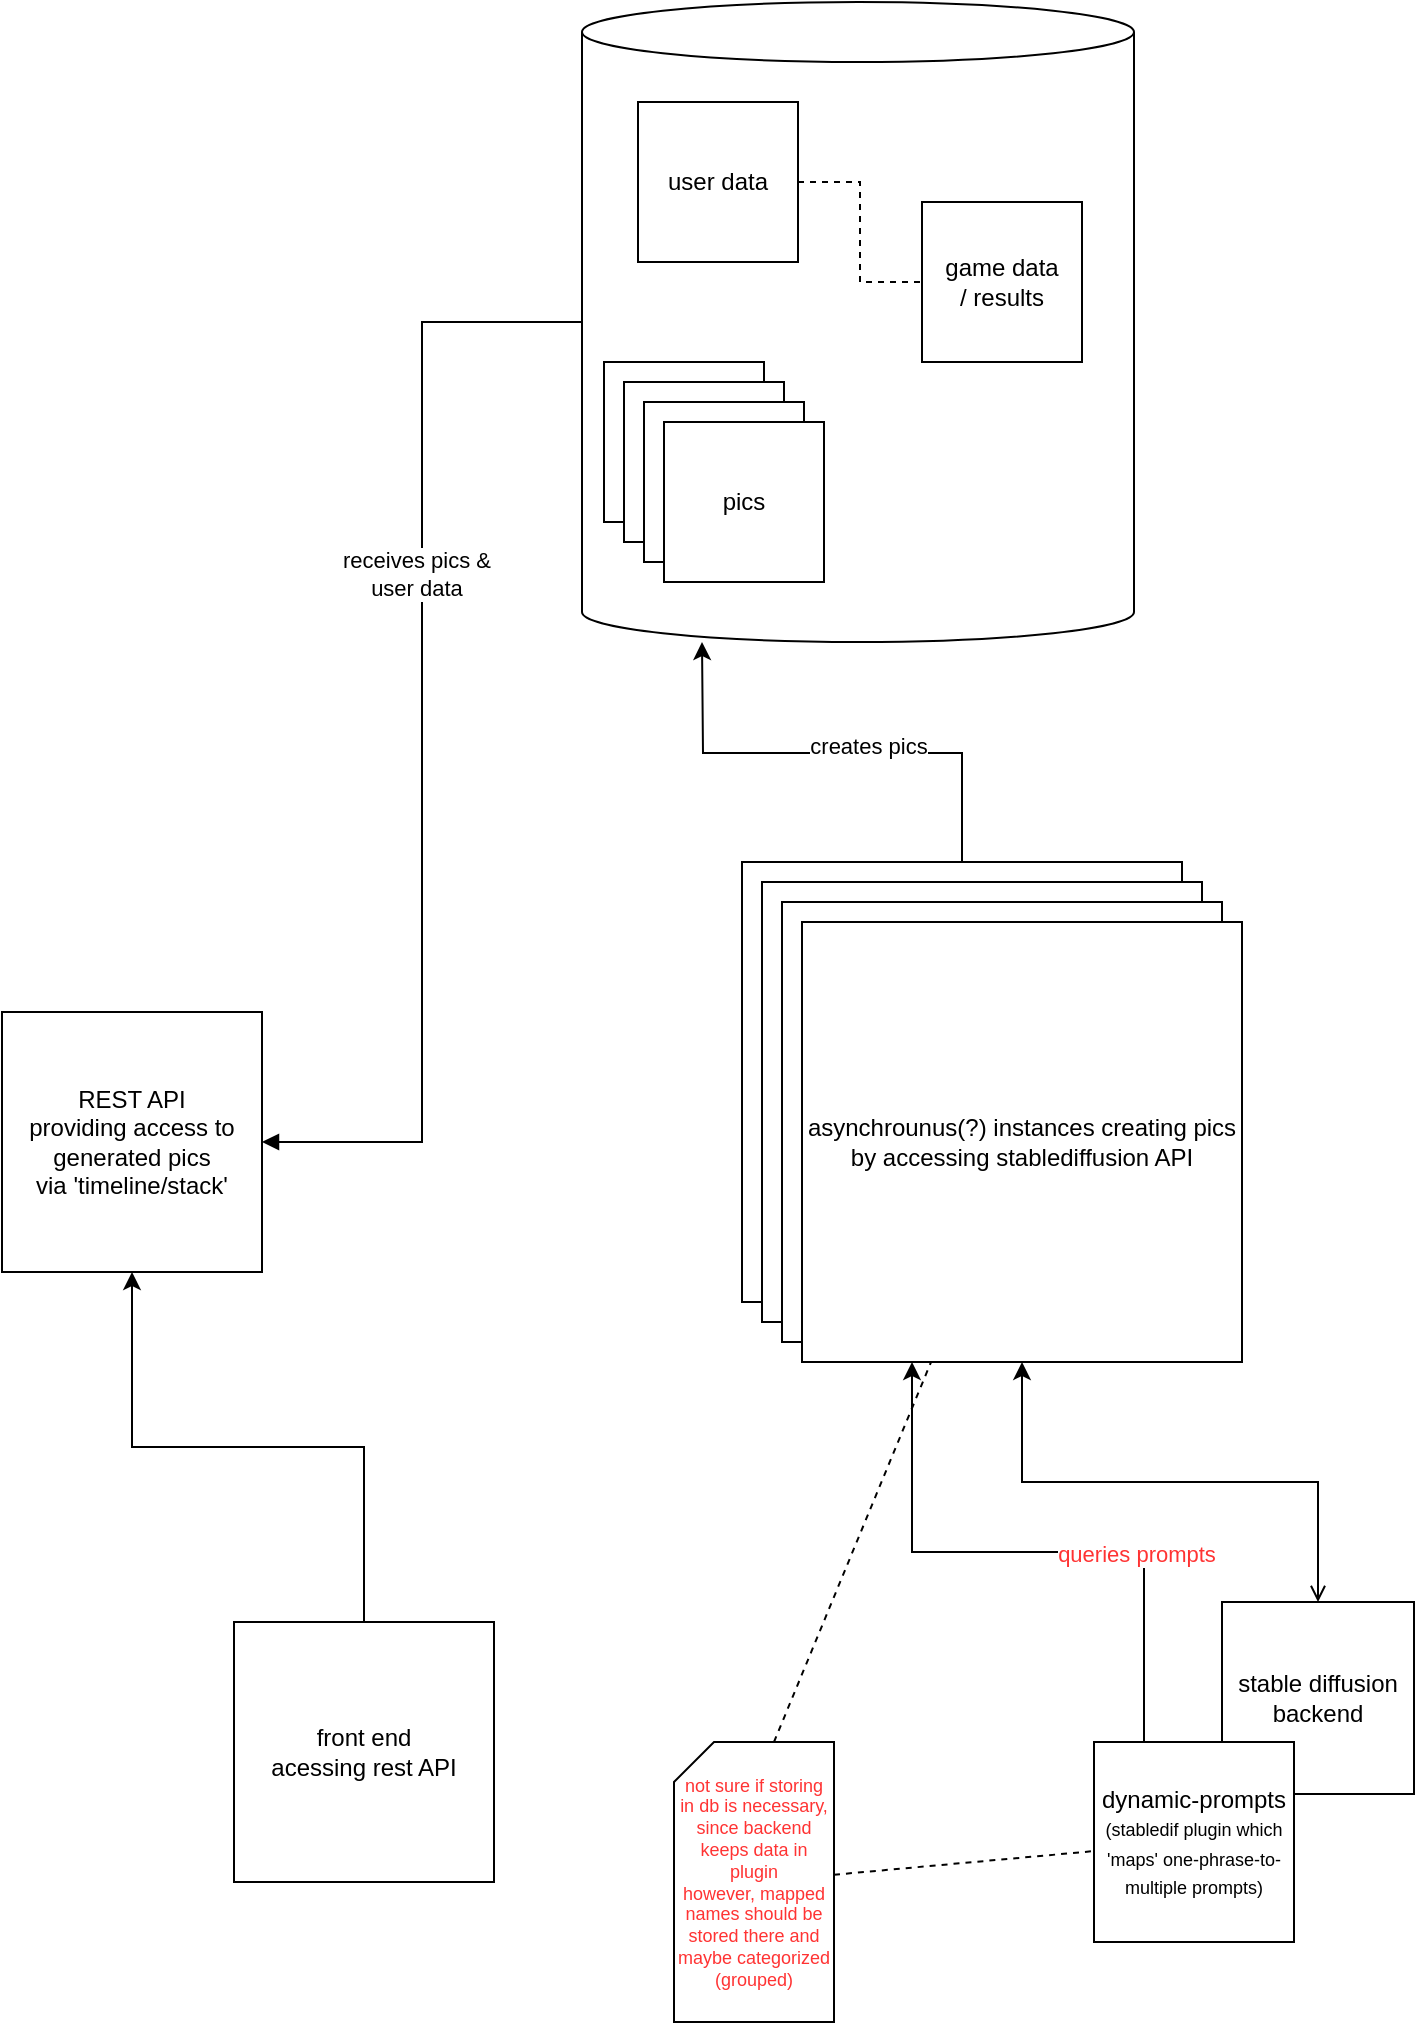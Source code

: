 <mxfile version="19.0.3" type="device" pages="3"><diagram id="g-ZXDKWnaUF0QWk5HJ0c" name="architecture"><mxGraphModel dx="1422" dy="905" grid="1" gridSize="10" guides="1" tooltips="1" connect="1" arrows="1" fold="1" page="1" pageScale="1" pageWidth="827" pageHeight="1169" math="0" shadow="0"><root><mxCell id="0"/><mxCell id="1" parent="0"/><mxCell id="LFQywxk9ad0xt5aO6rRT-7" style="edgeStyle=orthogonalEdgeStyle;rounded=0;orthogonalLoop=1;jettySize=auto;html=1;exitX=0.5;exitY=0;exitDx=0;exitDy=0;entryX=0.5;entryY=1;entryDx=0;entryDy=0;" parent="1" source="LFQywxk9ad0xt5aO6rRT-1" edge="1"><mxGeometry relative="1" as="geometry"><mxPoint x="414" y="430" as="targetPoint"/></mxGeometry></mxCell><mxCell id="LFQywxk9ad0xt5aO6rRT-12" value="creates pics" style="edgeLabel;html=1;align=center;verticalAlign=middle;resizable=0;points=[];" parent="LFQywxk9ad0xt5aO6rRT-7" vertex="1" connectable="0"><mxGeometry x="-0.147" y="-4" relative="1" as="geometry"><mxPoint as="offset"/></mxGeometry></mxCell><mxCell id="LFQywxk9ad0xt5aO6rRT-1" value="" style="whiteSpace=wrap;html=1;aspect=fixed;" parent="1" vertex="1"><mxGeometry x="434" y="540" width="220" height="220" as="geometry"/></mxCell><mxCell id="LFQywxk9ad0xt5aO6rRT-2" value="" style="whiteSpace=wrap;html=1;aspect=fixed;" parent="1" vertex="1"><mxGeometry x="444" y="550" width="220" height="220" as="geometry"/></mxCell><mxCell id="LFQywxk9ad0xt5aO6rRT-3" value="" style="whiteSpace=wrap;html=1;aspect=fixed;" parent="1" vertex="1"><mxGeometry x="454" y="560" width="220" height="220" as="geometry"/></mxCell><mxCell id="LFQywxk9ad0xt5aO6rRT-4" value="asynchrounus(?) instances creating pics by accessing stablediffusion API&lt;br&gt;" style="whiteSpace=wrap;html=1;aspect=fixed;" parent="1" vertex="1"><mxGeometry x="464" y="570" width="220" height="220" as="geometry"/></mxCell><mxCell id="LFQywxk9ad0xt5aO6rRT-6" style="edgeStyle=orthogonalEdgeStyle;rounded=0;orthogonalLoop=1;jettySize=auto;html=1;entryX=0;entryY=0.5;entryDx=0;entryDy=0;entryPerimeter=0;startArrow=block;startFill=1;endArrow=none;endFill=0;" parent="1" source="LFQywxk9ad0xt5aO6rRT-5" target="LFQywxk9ad0xt5aO6rRT-13" edge="1"><mxGeometry relative="1" as="geometry"><mxPoint x="254" y="450" as="targetPoint"/></mxGeometry></mxCell><mxCell id="LFQywxk9ad0xt5aO6rRT-28" value="receives pics &amp;amp;&lt;br&gt;user data" style="edgeLabel;html=1;align=center;verticalAlign=middle;resizable=0;points=[];" parent="LFQywxk9ad0xt5aO6rRT-6" vertex="1" connectable="0"><mxGeometry x="0.277" y="3" relative="1" as="geometry"><mxPoint as="offset"/></mxGeometry></mxCell><mxCell id="LFQywxk9ad0xt5aO6rRT-5" value="REST API&lt;br&gt;providing access to generated pics&lt;br&gt;via 'timeline/stack'" style="whiteSpace=wrap;html=1;aspect=fixed;" parent="1" vertex="1"><mxGeometry x="64" y="615" width="130" height="130" as="geometry"/></mxCell><mxCell id="LFQywxk9ad0xt5aO6rRT-13" value="" style="shape=cylinder3;whiteSpace=wrap;html=1;boundedLbl=1;backgroundOutline=1;size=15;" parent="1" vertex="1"><mxGeometry x="354" y="110" width="276" height="320" as="geometry"/></mxCell><mxCell id="LFQywxk9ad0xt5aO6rRT-14" value="" style="whiteSpace=wrap;html=1;aspect=fixed;" parent="1" vertex="1"><mxGeometry x="365" y="290" width="80" height="80" as="geometry"/></mxCell><mxCell id="LFQywxk9ad0xt5aO6rRT-15" value="" style="whiteSpace=wrap;html=1;aspect=fixed;" parent="1" vertex="1"><mxGeometry x="375" y="300" width="80" height="80" as="geometry"/></mxCell><mxCell id="LFQywxk9ad0xt5aO6rRT-16" value="" style="whiteSpace=wrap;html=1;aspect=fixed;" parent="1" vertex="1"><mxGeometry x="385" y="310" width="80" height="80" as="geometry"/></mxCell><mxCell id="LFQywxk9ad0xt5aO6rRT-17" value="pics" style="whiteSpace=wrap;html=1;aspect=fixed;" parent="1" vertex="1"><mxGeometry x="395" y="320" width="80" height="80" as="geometry"/></mxCell><mxCell id="LFQywxk9ad0xt5aO6rRT-21" style="edgeStyle=orthogonalEdgeStyle;rounded=0;orthogonalLoop=1;jettySize=auto;html=1;entryX=0.5;entryY=1;entryDx=0;entryDy=0;startArrow=open;startFill=0;endArrow=classic;endFill=1;" parent="1" source="LFQywxk9ad0xt5aO6rRT-20" target="LFQywxk9ad0xt5aO6rRT-4" edge="1"><mxGeometry relative="1" as="geometry"/></mxCell><mxCell id="LFQywxk9ad0xt5aO6rRT-20" value="stable diffusion backend" style="whiteSpace=wrap;html=1;aspect=fixed;" parent="1" vertex="1"><mxGeometry x="674" y="910" width="96" height="96" as="geometry"/></mxCell><mxCell id="LFQywxk9ad0xt5aO6rRT-25" style="edgeStyle=orthogonalEdgeStyle;rounded=0;orthogonalLoop=1;jettySize=auto;html=1;entryX=0.25;entryY=1;entryDx=0;entryDy=0;startArrow=none;startFill=0;endArrow=classic;endFill=1;exitX=0.25;exitY=0;exitDx=0;exitDy=0;" parent="1" source="LFQywxk9ad0xt5aO6rRT-24" target="LFQywxk9ad0xt5aO6rRT-4" edge="1"><mxGeometry relative="1" as="geometry"/></mxCell><mxCell id="LFQywxk9ad0xt5aO6rRT-26" value="queries prompts" style="edgeLabel;html=1;align=center;verticalAlign=middle;resizable=0;points=[];fontColor=#FF3333;" parent="LFQywxk9ad0xt5aO6rRT-25" vertex="1" connectable="0"><mxGeometry x="-0.353" y="1" relative="1" as="geometry"><mxPoint as="offset"/></mxGeometry></mxCell><mxCell id="LFQywxk9ad0xt5aO6rRT-24" value="dynamic-prompts&lt;br&gt;&lt;font style=&quot;font-size: 9px;&quot;&gt;(stabledif plugin which 'maps' one-phrase-to-multiple prompts)&lt;/font&gt;" style="whiteSpace=wrap;html=1;aspect=fixed;" parent="1" vertex="1"><mxGeometry x="610" y="980" width="100" height="100" as="geometry"/></mxCell><mxCell id="LFQywxk9ad0xt5aO6rRT-32" style="edgeStyle=orthogonalEdgeStyle;rounded=0;orthogonalLoop=1;jettySize=auto;html=1;entryX=0;entryY=0.5;entryDx=0;entryDy=0;startArrow=none;startFill=0;endArrow=none;endFill=0;dashed=1;" parent="1" source="LFQywxk9ad0xt5aO6rRT-27" target="LFQywxk9ad0xt5aO6rRT-31" edge="1"><mxGeometry relative="1" as="geometry"/></mxCell><mxCell id="LFQywxk9ad0xt5aO6rRT-27" value="user data" style="whiteSpace=wrap;html=1;aspect=fixed;" parent="1" vertex="1"><mxGeometry x="382" y="160" width="80" height="80" as="geometry"/></mxCell><mxCell id="LFQywxk9ad0xt5aO6rRT-30" style="edgeStyle=orthogonalEdgeStyle;rounded=0;orthogonalLoop=1;jettySize=auto;html=1;entryX=0.5;entryY=1;entryDx=0;entryDy=0;startArrow=none;startFill=0;endArrow=classic;endFill=1;" parent="1" source="LFQywxk9ad0xt5aO6rRT-29" target="LFQywxk9ad0xt5aO6rRT-5" edge="1"><mxGeometry relative="1" as="geometry"/></mxCell><mxCell id="LFQywxk9ad0xt5aO6rRT-29" value="front end&lt;br&gt;acessing rest API" style="whiteSpace=wrap;html=1;aspect=fixed;" parent="1" vertex="1"><mxGeometry x="180" y="920" width="130" height="130" as="geometry"/></mxCell><mxCell id="LFQywxk9ad0xt5aO6rRT-31" value="game data&lt;br&gt;/ results" style="whiteSpace=wrap;html=1;aspect=fixed;" parent="1" vertex="1"><mxGeometry x="524" y="210" width="80" height="80" as="geometry"/></mxCell><mxCell id="Q0DzZff92qLuC1STUF2b-2" style="rounded=0;orthogonalLoop=1;jettySize=auto;html=1;fontSize=9;fontColor=#FF3333;endArrow=none;endFill=0;dashed=1;" edge="1" parent="1" source="Q0DzZff92qLuC1STUF2b-1" target="LFQywxk9ad0xt5aO6rRT-24"><mxGeometry relative="1" as="geometry"><mxPoint x="530" y="880" as="targetPoint"/></mxGeometry></mxCell><mxCell id="Q0DzZff92qLuC1STUF2b-3" style="edgeStyle=none;rounded=0;orthogonalLoop=1;jettySize=auto;html=1;exitX=0;exitY=0;exitDx=50;exitDy=0;exitPerimeter=0;fontSize=9;fontColor=#FF3333;endArrow=none;endFill=0;dashed=1;" edge="1" parent="1" source="Q0DzZff92qLuC1STUF2b-1" target="LFQywxk9ad0xt5aO6rRT-4"><mxGeometry relative="1" as="geometry"/></mxCell><mxCell id="Q0DzZff92qLuC1STUF2b-1" value="not sure if storing in db is necessary, since backend keeps data in plugin&lt;br&gt;however, mapped names should be stored there and maybe categorized (grouped)" style="shape=card;whiteSpace=wrap;html=1;fontSize=9;fontColor=#FF3333;size=20;" vertex="1" parent="1"><mxGeometry x="400" y="980" width="80" height="140" as="geometry"/></mxCell></root></mxGraphModel></diagram><diagram id="WKnJihntGuok0lzv449q" name="mockup"><mxGraphModel dx="2605" dy="1131" grid="1" gridSize="10" guides="1" tooltips="1" connect="1" arrows="1" fold="1" page="1" pageScale="1" pageWidth="827" pageHeight="1169" math="0" shadow="0"><root><mxCell id="0"/><mxCell id="1" parent="0"/><mxCell id="xZoYG4QqxxobNsOXMixJ-1" value="LIMIT_MATCH" style="rounded=0;whiteSpace=wrap;html=1;fillColor=#fa6800;fontColor=#000000;strokeColor=#C73500;" parent="1" vertex="1"><mxGeometry x="-590" y="90" width="120" height="60" as="geometry"/></mxCell><mxCell id="xZoYG4QqxxobNsOXMixJ-2" value="TIMED_MATCH(?)" style="rounded=0;whiteSpace=wrap;html=1;fillColor=#e3c800;fontColor=#000000;strokeColor=#B09500;" parent="1" vertex="1"><mxGeometry x="430" y="1025" width="120" height="60" as="geometry"/></mxCell><mxCell id="xZoYG4QqxxobNsOXMixJ-3" value="MATCHIT" style="rounded=0;whiteSpace=wrap;html=1;fillColor=#1ba1e2;fontColor=#ffffff;strokeColor=#006EAF;" parent="1" vertex="1"><mxGeometry x="440" y="190" width="120" height="60" as="geometry"/></mxCell><mxCell id="xZoYG4QqxxobNsOXMixJ-5" value="&lt;font style=&quot;font-size: 46px;&quot;&gt;HOME&lt;br&gt;&lt;/font&gt;" style="rounded=0;whiteSpace=wrap;html=1;" parent="1" vertex="1"><mxGeometry x="-260" y="620" width="240" height="410" as="geometry"/></mxCell><mxCell id="xZoYG4QqxxobNsOXMixJ-6" value="" style="rounded=1;whiteSpace=wrap;html=1;" parent="1" vertex="1"><mxGeometry x="-260" y="990" width="240" height="40" as="geometry"/></mxCell><mxCell id="xZoYG4QqxxobNsOXMixJ-52" style="edgeStyle=orthogonalEdgeStyle;rounded=0;orthogonalLoop=1;jettySize=auto;html=1;exitX=1;exitY=0.5;exitDx=0;exitDy=0;entryX=-0.001;entryY=0.557;entryDx=0;entryDy=0;entryPerimeter=0;curved=1;fillColor=#1ba1e2;strokeColor=#006EAF;" parent="1" source="xZoYG4QqxxobNsOXMixJ-11" target="xZoYG4QqxxobNsOXMixJ-16" edge="1"><mxGeometry relative="1" as="geometry"/></mxCell><mxCell id="xZoYG4QqxxobNsOXMixJ-7" value="" style="ellipse;whiteSpace=wrap;html=1;" parent="1" vertex="1"><mxGeometry x="-170" y="970" width="60" height="60" as="geometry"/></mxCell><mxCell id="xZoYG4QqxxobNsOXMixJ-78" style="edgeStyle=orthogonalEdgeStyle;curved=1;rounded=0;orthogonalLoop=1;jettySize=auto;html=1;exitX=0;exitY=0.5;exitDx=0;exitDy=0;fontSize=46;fillColor=#fa6800;strokeColor=#C73500;" parent="1" source="xZoYG4QqxxobNsOXMixJ-8" target="xZoYG4QqxxobNsOXMixJ-70" edge="1"><mxGeometry relative="1" as="geometry"/></mxCell><mxCell id="xZoYG4QqxxobNsOXMixJ-8" value="" style="rounded=0;whiteSpace=wrap;html=1;" parent="1" vertex="1"><mxGeometry x="-250" y="995" width="30" height="30" as="geometry"/></mxCell><mxCell id="xZoYG4QqxxobNsOXMixJ-9" value="" style="rounded=0;whiteSpace=wrap;html=1;" parent="1" vertex="1"><mxGeometry x="-211.5" y="995" width="30" height="30" as="geometry"/></mxCell><mxCell id="xZoYG4QqxxobNsOXMixJ-77" style="edgeStyle=orthogonalEdgeStyle;curved=1;rounded=0;orthogonalLoop=1;jettySize=auto;html=1;exitX=0.75;exitY=1;exitDx=0;exitDy=0;fillColor=#e3c800;strokeColor=#B09500;" parent="1" source="xZoYG4QqxxobNsOXMixJ-10" target="xZoYG4QqxxobNsOXMixJ-53" edge="1"><mxGeometry relative="1" as="geometry"/></mxCell><mxCell id="xZoYG4QqxxobNsOXMixJ-10" value="" style="rounded=0;whiteSpace=wrap;html=1;" parent="1" vertex="1"><mxGeometry x="-100" y="995" width="30" height="30" as="geometry"/></mxCell><mxCell id="xZoYG4QqxxobNsOXMixJ-11" value="MAT&lt;br&gt;CHIT" style="rounded=0;whiteSpace=wrap;html=1;" parent="1" vertex="1"><mxGeometry x="-61.5" y="995" width="30" height="30" as="geometry"/></mxCell><mxCell id="xZoYG4QqxxobNsOXMixJ-23" value="" style="group;fillColor=none;fontColor=#ffffff;strokeColor=default;" parent="1" vertex="1" connectable="0"><mxGeometry x="380" y="310" width="240" height="410" as="geometry"/></mxCell><mxCell id="xZoYG4QqxxobNsOXMixJ-16" value="" style="rounded=0;whiteSpace=wrap;html=1;" parent="xZoYG4QqxxobNsOXMixJ-23" vertex="1"><mxGeometry width="240" height="410" as="geometry"/></mxCell><mxCell id="xZoYG4QqxxobNsOXMixJ-17" value="" style="rounded=1;whiteSpace=wrap;html=1;strokeColor=#110AF0;" parent="xZoYG4QqxxobNsOXMixJ-23" vertex="1"><mxGeometry y="370" width="240" height="40" as="geometry"/></mxCell><mxCell id="xZoYG4QqxxobNsOXMixJ-18" value="" style="ellipse;whiteSpace=wrap;html=1;" parent="xZoYG4QqxxobNsOXMixJ-23" vertex="1"><mxGeometry x="90" y="350" width="60" height="60" as="geometry"/></mxCell><mxCell id="xZoYG4QqxxobNsOXMixJ-19" value="" style="rounded=0;whiteSpace=wrap;html=1;" parent="xZoYG4QqxxobNsOXMixJ-23" vertex="1"><mxGeometry x="10" y="375" width="30" height="30" as="geometry"/></mxCell><mxCell id="xZoYG4QqxxobNsOXMixJ-20" value="" style="rounded=0;whiteSpace=wrap;html=1;" parent="xZoYG4QqxxobNsOXMixJ-23" vertex="1"><mxGeometry x="48.5" y="375" width="30" height="30" as="geometry"/></mxCell><mxCell id="xZoYG4QqxxobNsOXMixJ-21" value="" style="rounded=0;whiteSpace=wrap;html=1;" parent="xZoYG4QqxxobNsOXMixJ-23" vertex="1"><mxGeometry x="160" y="375" width="30" height="30" as="geometry"/></mxCell><mxCell id="xZoYG4QqxxobNsOXMixJ-22" value="" style="rounded=0;whiteSpace=wrap;html=1;" parent="xZoYG4QqxxobNsOXMixJ-23" vertex="1"><mxGeometry x="198.5" y="375" width="30" height="30" as="geometry"/></mxCell><mxCell id="xZoYG4QqxxobNsOXMixJ-24" value="" style="group" parent="xZoYG4QqxxobNsOXMixJ-23" vertex="1" connectable="0"><mxGeometry x="10" y="10" width="218.5" height="200" as="geometry"/></mxCell><mxCell id="xZoYG4QqxxobNsOXMixJ-13" value="" style="whiteSpace=wrap;html=1;aspect=fixed;strokeColor=#840AF0;" parent="xZoYG4QqxxobNsOXMixJ-24" vertex="1"><mxGeometry x="63.5" y="22.5" width="155" height="155" as="geometry"/></mxCell><mxCell id="xZoYG4QqxxobNsOXMixJ-14" value="" style="whiteSpace=wrap;html=1;aspect=fixed;" parent="xZoYG4QqxxobNsOXMixJ-24" vertex="1"><mxGeometry y="22.5" width="155" height="155" as="geometry"/></mxCell><mxCell id="xZoYG4QqxxobNsOXMixJ-15" value="" style="whiteSpace=wrap;html=1;aspect=fixed;strokeColor=#16F016;" parent="xZoYG4QqxxobNsOXMixJ-24" vertex="1"><mxGeometry x="10" width="200" height="200" as="geometry"/></mxCell><mxCell id="xZoYG4QqxxobNsOXMixJ-25" value="" style="rounded=0;whiteSpace=wrap;html=1;strokeColor=#F03B2E;" parent="xZoYG4QqxxobNsOXMixJ-23" vertex="1"><mxGeometry x="7.5" y="230" width="225" height="110" as="geometry"/></mxCell><mxCell id="xZoYG4QqxxobNsOXMixJ-26" value="" style="shape=flexArrow;endArrow=classic;html=1;rounded=0;" parent="xZoYG4QqxxobNsOXMixJ-23" edge="1"><mxGeometry width="50" height="50" relative="1" as="geometry"><mxPoint x="120.08" y="300" as="sourcePoint"/><mxPoint x="119.83" y="330" as="targetPoint"/></mxGeometry></mxCell><mxCell id="xZoYG4QqxxobNsOXMixJ-31" value="Feuer" style="rounded=1;whiteSpace=wrap;html=1;strokeColor=#110AF0;" parent="xZoYG4QqxxobNsOXMixJ-23" vertex="1"><mxGeometry x="20" y="245" width="40" height="20" as="geometry"/></mxCell><mxCell id="xZoYG4QqxxobNsOXMixJ-47" value="Qualm" style="rounded=1;whiteSpace=wrap;html=1;strokeColor=#110AF0;" parent="xZoYG4QqxxobNsOXMixJ-23" vertex="1"><mxGeometry x="70" y="245" width="40" height="20" as="geometry"/></mxCell><mxCell id="xZoYG4QqxxobNsOXMixJ-48" value="Brand" style="rounded=1;whiteSpace=wrap;html=1;strokeColor=#110AF0;" parent="xZoYG4QqxxobNsOXMixJ-23" vertex="1"><mxGeometry x="120" y="245" width="40" height="20" as="geometry"/></mxCell><mxCell id="xZoYG4QqxxobNsOXMixJ-49" value="Baum" style="rounded=1;whiteSpace=wrap;html=1;strokeColor=#110AF0;" parent="xZoYG4QqxxobNsOXMixJ-23" vertex="1"><mxGeometry x="170" y="245" width="40" height="20" as="geometry"/></mxCell><mxCell id="xZoYG4QqxxobNsOXMixJ-50" value="Draußen" style="rounded=1;whiteSpace=wrap;html=1;strokeColor=#110AF0;" parent="xZoYG4QqxxobNsOXMixJ-23" vertex="1"><mxGeometry x="20" y="275" width="50" height="20" as="geometry"/></mxCell><mxCell id="xZoYG4QqxxobNsOXMixJ-51" value="Nacht" style="rounded=1;whiteSpace=wrap;html=1;strokeColor=#110AF0;" parent="xZoYG4QqxxobNsOXMixJ-23" vertex="1"><mxGeometry x="80" y="275" width="40" height="20" as="geometry"/></mxCell><mxCell id="xZoYG4QqxxobNsOXMixJ-27" value="Menu bar" style="text;html=1;align=center;verticalAlign=middle;resizable=0;points=[];autosize=1;strokeColor=#001DBC;fillColor=#0050ef;fontColor=#ffffff;" parent="1" vertex="1"><mxGeometry x="254" y="720" width="70" height="20" as="geometry"/></mxCell><mxCell id="xZoYG4QqxxobNsOXMixJ-28" value="zu matchendes pic" style="text;html=1;align=center;verticalAlign=middle;resizable=0;points=[];autosize=1;strokeColor=#005700;fillColor=#008a00;fontColor=#ffffff;" parent="1" vertex="1"><mxGeometry x="260" y="410" width="120" height="20" as="geometry"/></mxCell><mxCell id="xZoYG4QqxxobNsOXMixJ-29" value="next pick" style="text;html=1;align=center;verticalAlign=middle;resizable=0;points=[];autosize=1;strokeColor=#3700CC;fillColor=#6a00ff;fontColor=#ffffff;" parent="1" vertex="1"><mxGeometry x="650" y="360" width="60" height="20" as="geometry"/></mxCell><mxCell id="xZoYG4QqxxobNsOXMixJ-30" value="extendable box keeping&lt;br&gt;correct (used)- &amp;amp; incorrect&lt;br&gt;(non used) prompt-keywords&lt;br&gt;(also sentences / phrases?)" style="text;html=1;align=center;verticalAlign=middle;resizable=0;points=[];autosize=1;strokeColor=#6F0000;fillColor=#a20025;fontColor=#ffffff;" parent="1" vertex="1"><mxGeometry x="195" y="575" width="170" height="60" as="geometry"/></mxCell><mxCell id="xZoYG4QqxxobNsOXMixJ-60" value="" style="group" parent="1" vertex="1" connectable="0"><mxGeometry x="350" y="1169" width="240" height="410" as="geometry"/></mxCell><mxCell id="xZoYG4QqxxobNsOXMixJ-53" value="" style="rounded=0;whiteSpace=wrap;html=1;" parent="xZoYG4QqxxobNsOXMixJ-60" vertex="1"><mxGeometry width="240" height="410" as="geometry"/></mxCell><mxCell id="xZoYG4QqxxobNsOXMixJ-54" value="" style="rounded=1;whiteSpace=wrap;html=1;" parent="xZoYG4QqxxobNsOXMixJ-60" vertex="1"><mxGeometry y="370" width="240" height="40" as="geometry"/></mxCell><mxCell id="xZoYG4QqxxobNsOXMixJ-55" value="" style="ellipse;whiteSpace=wrap;html=1;" parent="xZoYG4QqxxobNsOXMixJ-60" vertex="1"><mxGeometry x="90" y="350" width="60" height="60" as="geometry"/></mxCell><mxCell id="xZoYG4QqxxobNsOXMixJ-56" value="" style="rounded=0;whiteSpace=wrap;html=1;" parent="xZoYG4QqxxobNsOXMixJ-60" vertex="1"><mxGeometry x="10" y="375" width="30" height="30" as="geometry"/></mxCell><mxCell id="xZoYG4QqxxobNsOXMixJ-57" value="" style="rounded=0;whiteSpace=wrap;html=1;" parent="xZoYG4QqxxobNsOXMixJ-60" vertex="1"><mxGeometry x="48.5" y="375" width="30" height="30" as="geometry"/></mxCell><mxCell id="xZoYG4QqxxobNsOXMixJ-58" value="" style="rounded=0;whiteSpace=wrap;html=1;" parent="xZoYG4QqxxobNsOXMixJ-60" vertex="1"><mxGeometry x="160" y="375" width="30" height="30" as="geometry"/></mxCell><mxCell id="xZoYG4QqxxobNsOXMixJ-59" value="" style="rounded=0;whiteSpace=wrap;html=1;" parent="xZoYG4QqxxobNsOXMixJ-60" vertex="1"><mxGeometry x="198.5" y="375" width="30" height="30" as="geometry"/></mxCell><mxCell id="xZoYG4QqxxobNsOXMixJ-69" value="" style="group" parent="1" vertex="1" connectable="0"><mxGeometry x="-653" y="210" width="240" height="410" as="geometry"/></mxCell><mxCell id="xZoYG4QqxxobNsOXMixJ-70" value="" style="rounded=0;whiteSpace=wrap;html=1;" parent="xZoYG4QqxxobNsOXMixJ-69" vertex="1"><mxGeometry width="240" height="410" as="geometry"/></mxCell><mxCell id="xZoYG4QqxxobNsOXMixJ-71" value="" style="rounded=1;whiteSpace=wrap;html=1;" parent="xZoYG4QqxxobNsOXMixJ-69" vertex="1"><mxGeometry y="370" width="240" height="40" as="geometry"/></mxCell><mxCell id="xZoYG4QqxxobNsOXMixJ-72" value="" style="ellipse;whiteSpace=wrap;html=1;" parent="xZoYG4QqxxobNsOXMixJ-69" vertex="1"><mxGeometry x="90" y="350" width="60" height="60" as="geometry"/></mxCell><mxCell id="xZoYG4QqxxobNsOXMixJ-73" value="" style="rounded=0;whiteSpace=wrap;html=1;" parent="xZoYG4QqxxobNsOXMixJ-69" vertex="1"><mxGeometry x="10" y="375" width="30" height="30" as="geometry"/></mxCell><mxCell id="xZoYG4QqxxobNsOXMixJ-74" value="" style="rounded=0;whiteSpace=wrap;html=1;" parent="xZoYG4QqxxobNsOXMixJ-69" vertex="1"><mxGeometry x="48.5" y="375" width="30" height="30" as="geometry"/></mxCell><mxCell id="xZoYG4QqxxobNsOXMixJ-75" value="" style="rounded=0;whiteSpace=wrap;html=1;" parent="xZoYG4QqxxobNsOXMixJ-69" vertex="1"><mxGeometry x="160" y="375" width="30" height="30" as="geometry"/></mxCell><mxCell id="xZoYG4QqxxobNsOXMixJ-76" value="" style="rounded=0;whiteSpace=wrap;html=1;" parent="xZoYG4QqxxobNsOXMixJ-69" vertex="1"><mxGeometry x="198.5" y="375" width="30" height="30" as="geometry"/></mxCell></root></mxGraphModel></diagram><diagram id="cRvaQqkIUYPg1DfzE-JW" name="db"><mxGraphModel dx="1422" dy="905" grid="1" gridSize="10" guides="1" tooltips="1" connect="1" arrows="1" fold="1" page="1" pageScale="1" pageWidth="827" pageHeight="1169" math="0" shadow="0"><root><mxCell id="0"/><mxCell id="1" parent="0"/><mxCell id="KRawxSA2UIgPW6qzrhLd-1" value="gen_pic" style="shape=table;startSize=30;container=1;collapsible=1;childLayout=tableLayout;fixedRows=1;rowLines=0;fontStyle=1;align=center;resizeLast=1;" parent="1" vertex="1"><mxGeometry x="170" y="180" width="180" height="190" as="geometry"/></mxCell><mxCell id="KRawxSA2UIgPW6qzrhLd-2" value="" style="shape=tableRow;horizontal=0;startSize=0;swimlaneHead=0;swimlaneBody=0;fillColor=none;collapsible=0;dropTarget=0;points=[[0,0.5],[1,0.5]];portConstraint=eastwest;top=0;left=0;right=0;bottom=1;" parent="KRawxSA2UIgPW6qzrhLd-1" vertex="1"><mxGeometry y="30" width="180" height="30" as="geometry"/></mxCell><mxCell id="KRawxSA2UIgPW6qzrhLd-3" value="PK" style="shape=partialRectangle;connectable=0;fillColor=none;top=0;left=0;bottom=0;right=0;fontStyle=1;overflow=hidden;" parent="KRawxSA2UIgPW6qzrhLd-2" vertex="1"><mxGeometry width="30" height="30" as="geometry"><mxRectangle width="30" height="30" as="alternateBounds"/></mxGeometry></mxCell><mxCell id="KRawxSA2UIgPW6qzrhLd-4" value="id" style="shape=partialRectangle;connectable=0;fillColor=none;top=0;left=0;bottom=0;right=0;align=left;spacingLeft=6;fontStyle=5;overflow=hidden;" parent="KRawxSA2UIgPW6qzrhLd-2" vertex="1"><mxGeometry x="30" width="150" height="30" as="geometry"><mxRectangle width="150" height="30" as="alternateBounds"/></mxGeometry></mxCell><mxCell id="KRawxSA2UIgPW6qzrhLd-8" value="" style="shape=tableRow;horizontal=0;startSize=0;swimlaneHead=0;swimlaneBody=0;fillColor=none;collapsible=0;dropTarget=0;points=[[0,0.5],[1,0.5]];portConstraint=eastwest;top=0;left=0;right=0;bottom=0;" parent="KRawxSA2UIgPW6qzrhLd-1" vertex="1"><mxGeometry y="60" width="180" height="30" as="geometry"/></mxCell><mxCell id="KRawxSA2UIgPW6qzrhLd-9" value="FK" style="shape=partialRectangle;connectable=0;fillColor=none;top=0;left=0;bottom=0;right=0;editable=1;overflow=hidden;" parent="KRawxSA2UIgPW6qzrhLd-8" vertex="1"><mxGeometry width="30" height="30" as="geometry"><mxRectangle width="30" height="30" as="alternateBounds"/></mxGeometry></mxCell><mxCell id="KRawxSA2UIgPW6qzrhLd-10" value="prompt_id" style="shape=partialRectangle;connectable=0;fillColor=none;top=0;left=0;bottom=0;right=0;align=left;spacingLeft=6;overflow=hidden;" parent="KRawxSA2UIgPW6qzrhLd-8" vertex="1"><mxGeometry x="30" width="150" height="30" as="geometry"><mxRectangle width="150" height="30" as="alternateBounds"/></mxGeometry></mxCell><mxCell id="KRawxSA2UIgPW6qzrhLd-5" value="" style="shape=tableRow;horizontal=0;startSize=0;swimlaneHead=0;swimlaneBody=0;fillColor=none;collapsible=0;dropTarget=0;points=[[0,0.5],[1,0.5]];portConstraint=eastwest;top=0;left=0;right=0;bottom=0;" parent="KRawxSA2UIgPW6qzrhLd-1" vertex="1"><mxGeometry y="90" width="180" height="30" as="geometry"/></mxCell><mxCell id="KRawxSA2UIgPW6qzrhLd-6" value="" style="shape=partialRectangle;connectable=0;fillColor=none;top=0;left=0;bottom=0;right=0;editable=1;overflow=hidden;" parent="KRawxSA2UIgPW6qzrhLd-5" vertex="1"><mxGeometry width="30" height="30" as="geometry"><mxRectangle width="30" height="30" as="alternateBounds"/></mxGeometry></mxCell><mxCell id="KRawxSA2UIgPW6qzrhLd-7" value="BLOB : data" style="shape=partialRectangle;connectable=0;fillColor=none;top=0;left=0;bottom=0;right=0;align=left;spacingLeft=6;overflow=hidden;" parent="KRawxSA2UIgPW6qzrhLd-5" vertex="1"><mxGeometry x="30" width="150" height="30" as="geometry"><mxRectangle width="150" height="30" as="alternateBounds"/></mxGeometry></mxCell><mxCell id="KRawxSA2UIgPW6qzrhLd-11" value="" style="shape=tableRow;horizontal=0;startSize=0;swimlaneHead=0;swimlaneBody=0;fillColor=none;collapsible=0;dropTarget=0;points=[[0,0.5],[1,0.5]];portConstraint=eastwest;top=0;left=0;right=0;bottom=0;" parent="KRawxSA2UIgPW6qzrhLd-1" vertex="1"><mxGeometry y="120" width="180" height="30" as="geometry"/></mxCell><mxCell id="KRawxSA2UIgPW6qzrhLd-12" value="" style="shape=partialRectangle;connectable=0;fillColor=none;top=0;left=0;bottom=0;right=0;editable=1;overflow=hidden;" parent="KRawxSA2UIgPW6qzrhLd-11" vertex="1"><mxGeometry width="30" height="30" as="geometry"><mxRectangle width="30" height="30" as="alternateBounds"/></mxGeometry></mxCell><mxCell id="KRawxSA2UIgPW6qzrhLd-13" value="INTEGER : height" style="shape=partialRectangle;connectable=0;fillColor=none;top=0;left=0;bottom=0;right=0;align=left;spacingLeft=6;overflow=hidden;" parent="KRawxSA2UIgPW6qzrhLd-11" vertex="1"><mxGeometry x="30" width="150" height="30" as="geometry"><mxRectangle width="150" height="30" as="alternateBounds"/></mxGeometry></mxCell><mxCell id="KRawxSA2UIgPW6qzrhLd-14" value="" style="shape=tableRow;horizontal=0;startSize=0;swimlaneHead=0;swimlaneBody=0;fillColor=none;collapsible=0;dropTarget=0;points=[[0,0.5],[1,0.5]];portConstraint=eastwest;top=0;left=0;right=0;bottom=0;" parent="KRawxSA2UIgPW6qzrhLd-1" vertex="1"><mxGeometry y="150" width="180" height="30" as="geometry"/></mxCell><mxCell id="KRawxSA2UIgPW6qzrhLd-15" value="" style="shape=partialRectangle;connectable=0;fillColor=none;top=0;left=0;bottom=0;right=0;editable=1;overflow=hidden;" parent="KRawxSA2UIgPW6qzrhLd-14" vertex="1"><mxGeometry width="30" height="30" as="geometry"><mxRectangle width="30" height="30" as="alternateBounds"/></mxGeometry></mxCell><mxCell id="KRawxSA2UIgPW6qzrhLd-16" value="INTEGER : width" style="shape=partialRectangle;connectable=0;fillColor=none;top=0;left=0;bottom=0;right=0;align=left;spacingLeft=6;overflow=hidden;" parent="KRawxSA2UIgPW6qzrhLd-14" vertex="1"><mxGeometry x="30" width="150" height="30" as="geometry"><mxRectangle width="150" height="30" as="alternateBounds"/></mxGeometry></mxCell><mxCell id="7fuGQ14Nxdj5nPGkVv8--1" value="PROMPT" style="shape=table;startSize=30;container=1;collapsible=1;childLayout=tableLayout;fixedRows=1;rowLines=0;fontStyle=1;align=center;resizeLast=1;" parent="1" vertex="1"><mxGeometry x="570" y="370" width="180" height="100" as="geometry"/></mxCell><mxCell id="7fuGQ14Nxdj5nPGkVv8--2" value="" style="shape=tableRow;horizontal=0;startSize=0;swimlaneHead=0;swimlaneBody=0;fillColor=none;collapsible=0;dropTarget=0;points=[[0,0.5],[1,0.5]];portConstraint=eastwest;top=0;left=0;right=0;bottom=1;" parent="7fuGQ14Nxdj5nPGkVv8--1" vertex="1"><mxGeometry y="30" width="180" height="30" as="geometry"/></mxCell><mxCell id="7fuGQ14Nxdj5nPGkVv8--3" value="PK" style="shape=partialRectangle;connectable=0;fillColor=none;top=0;left=0;bottom=0;right=0;fontStyle=1;overflow=hidden;" parent="7fuGQ14Nxdj5nPGkVv8--2" vertex="1"><mxGeometry width="30" height="30" as="geometry"><mxRectangle width="30" height="30" as="alternateBounds"/></mxGeometry></mxCell><mxCell id="7fuGQ14Nxdj5nPGkVv8--4" value="id" style="shape=partialRectangle;connectable=0;fillColor=none;top=0;left=0;bottom=0;right=0;align=left;spacingLeft=6;fontStyle=5;overflow=hidden;" parent="7fuGQ14Nxdj5nPGkVv8--2" vertex="1"><mxGeometry x="30" width="150" height="30" as="geometry"><mxRectangle width="150" height="30" as="alternateBounds"/></mxGeometry></mxCell><mxCell id="7fuGQ14Nxdj5nPGkVv8--5" value="" style="shape=tableRow;horizontal=0;startSize=0;swimlaneHead=0;swimlaneBody=0;fillColor=none;collapsible=0;dropTarget=0;points=[[0,0.5],[1,0.5]];portConstraint=eastwest;top=0;left=0;right=0;bottom=0;" parent="7fuGQ14Nxdj5nPGkVv8--1" vertex="1"><mxGeometry y="60" width="180" height="30" as="geometry"/></mxCell><mxCell id="7fuGQ14Nxdj5nPGkVv8--6" value="" style="shape=partialRectangle;connectable=0;fillColor=none;top=0;left=0;bottom=0;right=0;editable=1;overflow=hidden;" parent="7fuGQ14Nxdj5nPGkVv8--5" vertex="1"><mxGeometry width="30" height="30" as="geometry"><mxRectangle width="30" height="30" as="alternateBounds"/></mxGeometry></mxCell><mxCell id="7fuGQ14Nxdj5nPGkVv8--7" value="prompt_text" style="shape=partialRectangle;connectable=0;fillColor=none;top=0;left=0;bottom=0;right=0;align=left;spacingLeft=6;overflow=hidden;" parent="7fuGQ14Nxdj5nPGkVv8--5" vertex="1"><mxGeometry x="30" width="150" height="30" as="geometry"><mxRectangle width="150" height="30" as="alternateBounds"/></mxGeometry></mxCell><mxCell id="7fuGQ14Nxdj5nPGkVv8--17" style="edgeStyle=orthogonalEdgeStyle;rounded=0;orthogonalLoop=1;jettySize=auto;html=1;entryX=1;entryY=0.5;entryDx=0;entryDy=0;endArrow=ERoneToMany;endFill=0;startArrow=ERone;startFill=0;" parent="1" source="7fuGQ14Nxdj5nPGkVv8--2" target="KRawxSA2UIgPW6qzrhLd-8" edge="1"><mxGeometry relative="1" as="geometry"/></mxCell><mxCell id="IjHHkJKmXbSWGMmSWWC6-4" value="USER" style="shape=table;startSize=30;container=1;collapsible=1;childLayout=tableLayout;fixedRows=1;rowLines=0;fontStyle=1;align=center;resizeLast=1;" parent="1" vertex="1"><mxGeometry x="70" y="570" width="180" height="220" as="geometry"/></mxCell><mxCell id="IjHHkJKmXbSWGMmSWWC6-5" value="" style="shape=tableRow;horizontal=0;startSize=0;swimlaneHead=0;swimlaneBody=0;fillColor=none;collapsible=0;dropTarget=0;points=[[0,0.5],[1,0.5]];portConstraint=eastwest;top=0;left=0;right=0;bottom=1;" parent="IjHHkJKmXbSWGMmSWWC6-4" vertex="1"><mxGeometry y="30" width="180" height="30" as="geometry"/></mxCell><mxCell id="IjHHkJKmXbSWGMmSWWC6-6" value="PK" style="shape=partialRectangle;connectable=0;fillColor=none;top=0;left=0;bottom=0;right=0;fontStyle=1;overflow=hidden;" parent="IjHHkJKmXbSWGMmSWWC6-5" vertex="1"><mxGeometry width="30" height="30" as="geometry"><mxRectangle width="30" height="30" as="alternateBounds"/></mxGeometry></mxCell><mxCell id="IjHHkJKmXbSWGMmSWWC6-7" value="id" style="shape=partialRectangle;connectable=0;fillColor=none;top=0;left=0;bottom=0;right=0;align=left;spacingLeft=6;fontStyle=5;overflow=hidden;" parent="IjHHkJKmXbSWGMmSWWC6-5" vertex="1"><mxGeometry x="30" width="150" height="30" as="geometry"><mxRectangle width="150" height="30" as="alternateBounds"/></mxGeometry></mxCell><mxCell id="IjHHkJKmXbSWGMmSWWC6-8" value="" style="shape=tableRow;horizontal=0;startSize=0;swimlaneHead=0;swimlaneBody=0;fillColor=none;collapsible=0;dropTarget=0;points=[[0,0.5],[1,0.5]];portConstraint=eastwest;top=0;left=0;right=0;bottom=0;" parent="IjHHkJKmXbSWGMmSWWC6-4" vertex="1"><mxGeometry y="60" width="180" height="30" as="geometry"/></mxCell><mxCell id="IjHHkJKmXbSWGMmSWWC6-9" value="FK" style="shape=partialRectangle;connectable=0;fillColor=none;top=0;left=0;bottom=0;right=0;editable=1;overflow=hidden;" parent="IjHHkJKmXbSWGMmSWWC6-8" vertex="1"><mxGeometry width="30" height="30" as="geometry"><mxRectangle width="30" height="30" as="alternateBounds"/></mxGeometry></mxCell><mxCell id="IjHHkJKmXbSWGMmSWWC6-10" value="coin_account_id" style="shape=partialRectangle;connectable=0;fillColor=none;top=0;left=0;bottom=0;right=0;align=left;spacingLeft=6;overflow=hidden;" parent="IjHHkJKmXbSWGMmSWWC6-8" vertex="1"><mxGeometry x="30" width="150" height="30" as="geometry"><mxRectangle width="150" height="30" as="alternateBounds"/></mxGeometry></mxCell><mxCell id="mRR2eQxosubFYjoUCLGZ-54" value="" style="shape=tableRow;horizontal=0;startSize=0;swimlaneHead=0;swimlaneBody=0;fillColor=none;collapsible=0;dropTarget=0;points=[[0,0.5],[1,0.5]];portConstraint=eastwest;top=0;left=0;right=0;bottom=0;" parent="IjHHkJKmXbSWGMmSWWC6-4" vertex="1"><mxGeometry y="90" width="180" height="30" as="geometry"/></mxCell><mxCell id="mRR2eQxosubFYjoUCLGZ-55" value="" style="shape=partialRectangle;connectable=0;fillColor=none;top=0;left=0;bottom=0;right=0;editable=1;overflow=hidden;" parent="mRR2eQxosubFYjoUCLGZ-54" vertex="1"><mxGeometry width="30" height="30" as="geometry"><mxRectangle width="30" height="30" as="alternateBounds"/></mxGeometry></mxCell><mxCell id="mRR2eQxosubFYjoUCLGZ-56" value="login_name" style="shape=partialRectangle;connectable=0;fillColor=none;top=0;left=0;bottom=0;right=0;align=left;spacingLeft=6;overflow=hidden;" parent="mRR2eQxosubFYjoUCLGZ-54" vertex="1"><mxGeometry x="30" width="150" height="30" as="geometry"><mxRectangle width="150" height="30" as="alternateBounds"/></mxGeometry></mxCell><mxCell id="IjHHkJKmXbSWGMmSWWC6-20" value="" style="shape=tableRow;horizontal=0;startSize=0;swimlaneHead=0;swimlaneBody=0;fillColor=none;collapsible=0;dropTarget=0;points=[[0,0.5],[1,0.5]];portConstraint=eastwest;top=0;left=0;right=0;bottom=0;" parent="IjHHkJKmXbSWGMmSWWC6-4" vertex="1"><mxGeometry y="120" width="180" height="30" as="geometry"/></mxCell><mxCell id="IjHHkJKmXbSWGMmSWWC6-21" value="" style="shape=partialRectangle;connectable=0;fillColor=none;top=0;left=0;bottom=0;right=0;editable=1;overflow=hidden;" parent="IjHHkJKmXbSWGMmSWWC6-20" vertex="1"><mxGeometry width="30" height="30" as="geometry"><mxRectangle width="30" height="30" as="alternateBounds"/></mxGeometry></mxCell><mxCell id="IjHHkJKmXbSWGMmSWWC6-22" value="display_name" style="shape=partialRectangle;connectable=0;fillColor=none;top=0;left=0;bottom=0;right=0;align=left;spacingLeft=6;overflow=hidden;" parent="IjHHkJKmXbSWGMmSWWC6-20" vertex="1"><mxGeometry x="30" width="150" height="30" as="geometry"><mxRectangle width="150" height="30" as="alternateBounds"/></mxGeometry></mxCell><mxCell id="IjHHkJKmXbSWGMmSWWC6-11" value="" style="shape=tableRow;horizontal=0;startSize=0;swimlaneHead=0;swimlaneBody=0;fillColor=none;collapsible=0;dropTarget=0;points=[[0,0.5],[1,0.5]];portConstraint=eastwest;top=0;left=0;right=0;bottom=0;" parent="IjHHkJKmXbSWGMmSWWC6-4" vertex="1"><mxGeometry y="150" width="180" height="30" as="geometry"/></mxCell><mxCell id="IjHHkJKmXbSWGMmSWWC6-12" value="" style="shape=partialRectangle;connectable=0;fillColor=none;top=0;left=0;bottom=0;right=0;editable=1;overflow=hidden;" parent="IjHHkJKmXbSWGMmSWWC6-11" vertex="1"><mxGeometry width="30" height="30" as="geometry"><mxRectangle width="30" height="30" as="alternateBounds"/></mxGeometry></mxCell><mxCell id="IjHHkJKmXbSWGMmSWWC6-13" value="salted_password" style="shape=partialRectangle;connectable=0;fillColor=none;top=0;left=0;bottom=0;right=0;align=left;spacingLeft=6;overflow=hidden;" parent="IjHHkJKmXbSWGMmSWWC6-11" vertex="1"><mxGeometry x="30" width="150" height="30" as="geometry"><mxRectangle width="150" height="30" as="alternateBounds"/></mxGeometry></mxCell><mxCell id="IjHHkJKmXbSWGMmSWWC6-14" value="" style="shape=tableRow;horizontal=0;startSize=0;swimlaneHead=0;swimlaneBody=0;fillColor=none;collapsible=0;dropTarget=0;points=[[0,0.5],[1,0.5]];portConstraint=eastwest;top=0;left=0;right=0;bottom=0;" parent="IjHHkJKmXbSWGMmSWWC6-4" vertex="1"><mxGeometry y="180" width="180" height="30" as="geometry"/></mxCell><mxCell id="IjHHkJKmXbSWGMmSWWC6-15" value="" style="shape=partialRectangle;connectable=0;fillColor=none;top=0;left=0;bottom=0;right=0;editable=1;overflow=hidden;" parent="IjHHkJKmXbSWGMmSWWC6-14" vertex="1"><mxGeometry width="30" height="30" as="geometry"><mxRectangle width="30" height="30" as="alternateBounds"/></mxGeometry></mxCell><mxCell id="IjHHkJKmXbSWGMmSWWC6-16" value="pic" style="shape=partialRectangle;connectable=0;fillColor=none;top=0;left=0;bottom=0;right=0;align=left;spacingLeft=6;overflow=hidden;" parent="IjHHkJKmXbSWGMmSWWC6-14" vertex="1"><mxGeometry x="30" width="150" height="30" as="geometry"><mxRectangle width="150" height="30" as="alternateBounds"/></mxGeometry></mxCell><mxCell id="IjHHkJKmXbSWGMmSWWC6-23" value="GAME" style="shape=table;startSize=30;container=1;collapsible=1;childLayout=tableLayout;fixedRows=1;rowLines=0;fontStyle=1;align=center;resizeLast=1;" parent="1" vertex="1"><mxGeometry x="510" y="585" width="180" height="250" as="geometry"/></mxCell><mxCell id="IjHHkJKmXbSWGMmSWWC6-24" value="" style="shape=tableRow;horizontal=0;startSize=0;swimlaneHead=0;swimlaneBody=0;fillColor=none;collapsible=0;dropTarget=0;points=[[0,0.5],[1,0.5]];portConstraint=eastwest;top=0;left=0;right=0;bottom=1;" parent="IjHHkJKmXbSWGMmSWWC6-23" vertex="1"><mxGeometry y="30" width="180" height="30" as="geometry"/></mxCell><mxCell id="IjHHkJKmXbSWGMmSWWC6-25" value="PK" style="shape=partialRectangle;connectable=0;fillColor=none;top=0;left=0;bottom=0;right=0;fontStyle=1;overflow=hidden;" parent="IjHHkJKmXbSWGMmSWWC6-24" vertex="1"><mxGeometry width="30" height="30" as="geometry"><mxRectangle width="30" height="30" as="alternateBounds"/></mxGeometry></mxCell><mxCell id="IjHHkJKmXbSWGMmSWWC6-26" value="id" style="shape=partialRectangle;connectable=0;fillColor=none;top=0;left=0;bottom=0;right=0;align=left;spacingLeft=6;fontStyle=5;overflow=hidden;" parent="IjHHkJKmXbSWGMmSWWC6-24" vertex="1"><mxGeometry x="30" width="150" height="30" as="geometry"><mxRectangle width="150" height="30" as="alternateBounds"/></mxGeometry></mxCell><mxCell id="IjHHkJKmXbSWGMmSWWC6-27" value="" style="shape=tableRow;horizontal=0;startSize=0;swimlaneHead=0;swimlaneBody=0;fillColor=none;collapsible=0;dropTarget=0;points=[[0,0.5],[1,0.5]];portConstraint=eastwest;top=0;left=0;right=0;bottom=0;" parent="IjHHkJKmXbSWGMmSWWC6-23" vertex="1"><mxGeometry y="60" width="180" height="30" as="geometry"/></mxCell><mxCell id="IjHHkJKmXbSWGMmSWWC6-28" value="FK" style="shape=partialRectangle;connectable=0;fillColor=none;top=0;left=0;bottom=0;right=0;editable=1;overflow=hidden;" parent="IjHHkJKmXbSWGMmSWWC6-27" vertex="1"><mxGeometry width="30" height="30" as="geometry"><mxRectangle width="30" height="30" as="alternateBounds"/></mxGeometry></mxCell><mxCell id="IjHHkJKmXbSWGMmSWWC6-29" value="gen_pic_id" style="shape=partialRectangle;connectable=0;fillColor=none;top=0;left=0;bottom=0;right=0;align=left;spacingLeft=6;overflow=hidden;" parent="IjHHkJKmXbSWGMmSWWC6-27" vertex="1"><mxGeometry x="30" width="150" height="30" as="geometry"><mxRectangle width="150" height="30" as="alternateBounds"/></mxGeometry></mxCell><mxCell id="IjHHkJKmXbSWGMmSWWC6-30" value="" style="shape=tableRow;horizontal=0;startSize=0;swimlaneHead=0;swimlaneBody=0;fillColor=none;collapsible=0;dropTarget=0;points=[[0,0.5],[1,0.5]];portConstraint=eastwest;top=0;left=0;right=0;bottom=0;" parent="IjHHkJKmXbSWGMmSWWC6-23" vertex="1"><mxGeometry y="90" width="180" height="30" as="geometry"/></mxCell><mxCell id="IjHHkJKmXbSWGMmSWWC6-31" value="FK" style="shape=partialRectangle;connectable=0;fillColor=none;top=0;left=0;bottom=0;right=0;editable=1;overflow=hidden;" parent="IjHHkJKmXbSWGMmSWWC6-30" vertex="1"><mxGeometry width="30" height="30" as="geometry"><mxRectangle width="30" height="30" as="alternateBounds"/></mxGeometry></mxCell><mxCell id="IjHHkJKmXbSWGMmSWWC6-32" value="user_id" style="shape=partialRectangle;connectable=0;fillColor=none;top=0;left=0;bottom=0;right=0;align=left;spacingLeft=6;overflow=hidden;" parent="IjHHkJKmXbSWGMmSWWC6-30" vertex="1"><mxGeometry x="30" width="150" height="30" as="geometry"><mxRectangle width="150" height="30" as="alternateBounds"/></mxGeometry></mxCell><mxCell id="mRR2eQxosubFYjoUCLGZ-48" value="" style="shape=tableRow;horizontal=0;startSize=0;swimlaneHead=0;swimlaneBody=0;fillColor=none;collapsible=0;dropTarget=0;points=[[0,0.5],[1,0.5]];portConstraint=eastwest;top=0;left=0;right=0;bottom=0;" parent="IjHHkJKmXbSWGMmSWWC6-23" vertex="1"><mxGeometry y="120" width="180" height="30" as="geometry"/></mxCell><mxCell id="mRR2eQxosubFYjoUCLGZ-49" value="FK" style="shape=partialRectangle;connectable=0;fillColor=none;top=0;left=0;bottom=0;right=0;editable=1;overflow=hidden;" parent="mRR2eQxosubFYjoUCLGZ-48" vertex="1"><mxGeometry width="30" height="30" as="geometry"><mxRectangle width="30" height="30" as="alternateBounds"/></mxGeometry></mxCell><mxCell id="mRR2eQxosubFYjoUCLGZ-50" value="treasure_id" style="shape=partialRectangle;connectable=0;fillColor=none;top=0;left=0;bottom=0;right=0;align=left;spacingLeft=6;overflow=hidden;" parent="mRR2eQxosubFYjoUCLGZ-48" vertex="1"><mxGeometry x="30" width="150" height="30" as="geometry"><mxRectangle width="150" height="30" as="alternateBounds"/></mxGeometry></mxCell><mxCell id="IjHHkJKmXbSWGMmSWWC6-33" value="" style="shape=tableRow;horizontal=0;startSize=0;swimlaneHead=0;swimlaneBody=0;fillColor=none;collapsible=0;dropTarget=0;points=[[0,0.5],[1,0.5]];portConstraint=eastwest;top=0;left=0;right=0;bottom=0;" parent="IjHHkJKmXbSWGMmSWWC6-23" vertex="1"><mxGeometry y="150" width="180" height="30" as="geometry"/></mxCell><mxCell id="IjHHkJKmXbSWGMmSWWC6-34" value="" style="shape=partialRectangle;connectable=0;fillColor=none;top=0;left=0;bottom=0;right=0;editable=1;overflow=hidden;" parent="IjHHkJKmXbSWGMmSWWC6-33" vertex="1"><mxGeometry width="30" height="30" as="geometry"><mxRectangle width="30" height="30" as="alternateBounds"/></mxGeometry></mxCell><mxCell id="IjHHkJKmXbSWGMmSWWC6-35" value="gamemode" style="shape=partialRectangle;connectable=0;fillColor=none;top=0;left=0;bottom=0;right=0;align=left;spacingLeft=6;overflow=hidden;" parent="IjHHkJKmXbSWGMmSWWC6-33" vertex="1"><mxGeometry x="30" width="150" height="30" as="geometry"><mxRectangle width="150" height="30" as="alternateBounds"/></mxGeometry></mxCell><mxCell id="mRR2eQxosubFYjoUCLGZ-51" value="" style="shape=tableRow;horizontal=0;startSize=0;swimlaneHead=0;swimlaneBody=0;fillColor=none;collapsible=0;dropTarget=0;points=[[0,0.5],[1,0.5]];portConstraint=eastwest;top=0;left=0;right=0;bottom=0;" parent="IjHHkJKmXbSWGMmSWWC6-23" vertex="1"><mxGeometry y="180" width="180" height="30" as="geometry"/></mxCell><mxCell id="mRR2eQxosubFYjoUCLGZ-52" value="" style="shape=partialRectangle;connectable=0;fillColor=none;top=0;left=0;bottom=0;right=0;editable=1;overflow=hidden;" parent="mRR2eQxosubFYjoUCLGZ-51" vertex="1"><mxGeometry width="30" height="30" as="geometry"><mxRectangle width="30" height="30" as="alternateBounds"/></mxGeometry></mxCell><mxCell id="mRR2eQxosubFYjoUCLGZ-53" value="gamemode" style="shape=partialRectangle;connectable=0;fillColor=none;top=0;left=0;bottom=0;right=0;align=left;spacingLeft=6;overflow=hidden;" parent="mRR2eQxosubFYjoUCLGZ-51" vertex="1"><mxGeometry x="30" width="150" height="30" as="geometry"><mxRectangle width="150" height="30" as="alternateBounds"/></mxGeometry></mxCell><mxCell id="IjHHkJKmXbSWGMmSWWC6-36" value="" style="shape=tableRow;horizontal=0;startSize=0;swimlaneHead=0;swimlaneBody=0;fillColor=none;collapsible=0;dropTarget=0;points=[[0,0.5],[1,0.5]];portConstraint=eastwest;top=0;left=0;right=0;bottom=0;" parent="IjHHkJKmXbSWGMmSWWC6-23" vertex="1"><mxGeometry y="210" width="180" height="30" as="geometry"/></mxCell><mxCell id="IjHHkJKmXbSWGMmSWWC6-37" value="" style="shape=partialRectangle;connectable=0;fillColor=none;top=0;left=0;bottom=0;right=0;editable=1;overflow=hidden;" parent="IjHHkJKmXbSWGMmSWWC6-36" vertex="1"><mxGeometry width="30" height="30" as="geometry"><mxRectangle width="30" height="30" as="alternateBounds"/></mxGeometry></mxCell><mxCell id="IjHHkJKmXbSWGMmSWWC6-38" value="date" style="shape=partialRectangle;connectable=0;fillColor=none;top=0;left=0;bottom=0;right=0;align=left;spacingLeft=6;overflow=hidden;" parent="IjHHkJKmXbSWGMmSWWC6-36" vertex="1"><mxGeometry x="30" width="150" height="30" as="geometry"><mxRectangle width="150" height="30" as="alternateBounds"/></mxGeometry></mxCell><mxCell id="mRR2eQxosubFYjoUCLGZ-1" value="GAME_SCHEDULER" style="shape=table;startSize=30;container=1;collapsible=1;childLayout=tableLayout;fixedRows=1;rowLines=0;fontStyle=1;align=center;resizeLast=1;" parent="1" vertex="1"><mxGeometry x="330" y="1050" width="180" height="190" as="geometry"/></mxCell><mxCell id="mRR2eQxosubFYjoUCLGZ-2" value="" style="shape=tableRow;horizontal=0;startSize=0;swimlaneHead=0;swimlaneBody=0;fillColor=none;collapsible=0;dropTarget=0;points=[[0,0.5],[1,0.5]];portConstraint=eastwest;top=0;left=0;right=0;bottom=1;" parent="mRR2eQxosubFYjoUCLGZ-1" vertex="1"><mxGeometry y="30" width="180" height="30" as="geometry"/></mxCell><mxCell id="mRR2eQxosubFYjoUCLGZ-3" value="PK" style="shape=partialRectangle;connectable=0;fillColor=none;top=0;left=0;bottom=0;right=0;fontStyle=1;overflow=hidden;" parent="mRR2eQxosubFYjoUCLGZ-2" vertex="1"><mxGeometry width="30" height="30" as="geometry"><mxRectangle width="30" height="30" as="alternateBounds"/></mxGeometry></mxCell><mxCell id="mRR2eQxosubFYjoUCLGZ-4" value="id" style="shape=partialRectangle;connectable=0;fillColor=none;top=0;left=0;bottom=0;right=0;align=left;spacingLeft=6;fontStyle=5;overflow=hidden;" parent="mRR2eQxosubFYjoUCLGZ-2" vertex="1"><mxGeometry x="30" width="150" height="30" as="geometry"><mxRectangle width="150" height="30" as="alternateBounds"/></mxGeometry></mxCell><mxCell id="mRR2eQxosubFYjoUCLGZ-5" value="" style="shape=tableRow;horizontal=0;startSize=0;swimlaneHead=0;swimlaneBody=0;fillColor=none;collapsible=0;dropTarget=0;points=[[0,0.5],[1,0.5]];portConstraint=eastwest;top=0;left=0;right=0;bottom=0;" parent="mRR2eQxosubFYjoUCLGZ-1" vertex="1"><mxGeometry y="60" width="180" height="30" as="geometry"/></mxCell><mxCell id="mRR2eQxosubFYjoUCLGZ-6" value="" style="shape=partialRectangle;connectable=0;fillColor=none;top=0;left=0;bottom=0;right=0;editable=1;overflow=hidden;" parent="mRR2eQxosubFYjoUCLGZ-5" vertex="1"><mxGeometry width="30" height="30" as="geometry"><mxRectangle width="30" height="30" as="alternateBounds"/></mxGeometry></mxCell><mxCell id="mRR2eQxosubFYjoUCLGZ-7" value="" style="shape=partialRectangle;connectable=0;fillColor=none;top=0;left=0;bottom=0;right=0;align=left;spacingLeft=6;overflow=hidden;" parent="mRR2eQxosubFYjoUCLGZ-5" vertex="1"><mxGeometry x="30" width="150" height="30" as="geometry"><mxRectangle width="150" height="30" as="alternateBounds"/></mxGeometry></mxCell><mxCell id="mRR2eQxosubFYjoUCLGZ-8" value="" style="shape=tableRow;horizontal=0;startSize=0;swimlaneHead=0;swimlaneBody=0;fillColor=none;collapsible=0;dropTarget=0;points=[[0,0.5],[1,0.5]];portConstraint=eastwest;top=0;left=0;right=0;bottom=0;" parent="mRR2eQxosubFYjoUCLGZ-1" vertex="1"><mxGeometry y="90" width="180" height="30" as="geometry"/></mxCell><mxCell id="mRR2eQxosubFYjoUCLGZ-9" value="" style="shape=partialRectangle;connectable=0;fillColor=none;top=0;left=0;bottom=0;right=0;editable=1;overflow=hidden;" parent="mRR2eQxosubFYjoUCLGZ-8" vertex="1"><mxGeometry width="30" height="30" as="geometry"><mxRectangle width="30" height="30" as="alternateBounds"/></mxGeometry></mxCell><mxCell id="mRR2eQxosubFYjoUCLGZ-10" value="" style="shape=partialRectangle;connectable=0;fillColor=none;top=0;left=0;bottom=0;right=0;align=left;spacingLeft=6;overflow=hidden;" parent="mRR2eQxosubFYjoUCLGZ-8" vertex="1"><mxGeometry x="30" width="150" height="30" as="geometry"><mxRectangle width="150" height="30" as="alternateBounds"/></mxGeometry></mxCell><mxCell id="mRR2eQxosubFYjoUCLGZ-11" value="" style="shape=tableRow;horizontal=0;startSize=0;swimlaneHead=0;swimlaneBody=0;fillColor=none;collapsible=0;dropTarget=0;points=[[0,0.5],[1,0.5]];portConstraint=eastwest;top=0;left=0;right=0;bottom=0;" parent="mRR2eQxosubFYjoUCLGZ-1" vertex="1"><mxGeometry y="120" width="180" height="30" as="geometry"/></mxCell><mxCell id="mRR2eQxosubFYjoUCLGZ-12" value="" style="shape=partialRectangle;connectable=0;fillColor=none;top=0;left=0;bottom=0;right=0;editable=1;overflow=hidden;" parent="mRR2eQxosubFYjoUCLGZ-11" vertex="1"><mxGeometry width="30" height="30" as="geometry"><mxRectangle width="30" height="30" as="alternateBounds"/></mxGeometry></mxCell><mxCell id="mRR2eQxosubFYjoUCLGZ-13" value="" style="shape=partialRectangle;connectable=0;fillColor=none;top=0;left=0;bottom=0;right=0;align=left;spacingLeft=6;overflow=hidden;" parent="mRR2eQxosubFYjoUCLGZ-11" vertex="1"><mxGeometry x="30" width="150" height="30" as="geometry"><mxRectangle width="150" height="30" as="alternateBounds"/></mxGeometry></mxCell><mxCell id="mRR2eQxosubFYjoUCLGZ-14" value="" style="shape=tableRow;horizontal=0;startSize=0;swimlaneHead=0;swimlaneBody=0;fillColor=none;collapsible=0;dropTarget=0;points=[[0,0.5],[1,0.5]];portConstraint=eastwest;top=0;left=0;right=0;bottom=0;" parent="mRR2eQxosubFYjoUCLGZ-1" vertex="1"><mxGeometry y="150" width="180" height="30" as="geometry"/></mxCell><mxCell id="mRR2eQxosubFYjoUCLGZ-15" value="" style="shape=partialRectangle;connectable=0;fillColor=none;top=0;left=0;bottom=0;right=0;editable=1;overflow=hidden;" parent="mRR2eQxosubFYjoUCLGZ-14" vertex="1"><mxGeometry width="30" height="30" as="geometry"><mxRectangle width="30" height="30" as="alternateBounds"/></mxGeometry></mxCell><mxCell id="mRR2eQxosubFYjoUCLGZ-16" value="" style="shape=partialRectangle;connectable=0;fillColor=none;top=0;left=0;bottom=0;right=0;align=left;spacingLeft=6;overflow=hidden;" parent="mRR2eQxosubFYjoUCLGZ-14" vertex="1"><mxGeometry x="30" width="150" height="30" as="geometry"><mxRectangle width="150" height="30" as="alternateBounds"/></mxGeometry></mxCell><mxCell id="mRR2eQxosubFYjoUCLGZ-17" style="edgeStyle=orthogonalEdgeStyle;rounded=0;orthogonalLoop=1;jettySize=auto;html=1;entryX=1;entryY=0.5;entryDx=0;entryDy=0;startArrow=ERone;startFill=0;endArrow=ERone;endFill=0;" parent="1" source="IjHHkJKmXbSWGMmSWWC6-30" target="IjHHkJKmXbSWGMmSWWC6-5" edge="1"><mxGeometry relative="1" as="geometry"/></mxCell><mxCell id="mRR2eQxosubFYjoUCLGZ-18" style="edgeStyle=orthogonalEdgeStyle;rounded=0;orthogonalLoop=1;jettySize=auto;html=1;entryX=1;entryY=0.5;entryDx=0;entryDy=0;startArrow=ERone;startFill=0;endArrow=ERoneToMany;endFill=0;" parent="1" source="IjHHkJKmXbSWGMmSWWC6-27" target="KRawxSA2UIgPW6qzrhLd-2" edge="1"><mxGeometry relative="1" as="geometry"/></mxCell><mxCell id="mRR2eQxosubFYjoUCLGZ-19" value="GAME_WINNER_MAP" style="shape=table;startSize=30;container=1;collapsible=1;childLayout=tableLayout;fixedRows=1;rowLines=0;fontStyle=1;align=center;resizeLast=1;" parent="1" vertex="1"><mxGeometry x="80" y="830" width="180" height="160" as="geometry"/></mxCell><mxCell id="mRR2eQxosubFYjoUCLGZ-20" value="" style="shape=tableRow;horizontal=0;startSize=0;swimlaneHead=0;swimlaneBody=0;fillColor=none;collapsible=0;dropTarget=0;points=[[0,0.5],[1,0.5]];portConstraint=eastwest;top=0;left=0;right=0;bottom=1;" parent="mRR2eQxosubFYjoUCLGZ-19" vertex="1"><mxGeometry y="30" width="180" height="30" as="geometry"/></mxCell><mxCell id="mRR2eQxosubFYjoUCLGZ-21" value="PK" style="shape=partialRectangle;connectable=0;fillColor=none;top=0;left=0;bottom=0;right=0;fontStyle=1;overflow=hidden;" parent="mRR2eQxosubFYjoUCLGZ-20" vertex="1"><mxGeometry width="30" height="30" as="geometry"><mxRectangle width="30" height="30" as="alternateBounds"/></mxGeometry></mxCell><mxCell id="mRR2eQxosubFYjoUCLGZ-22" value="id" style="shape=partialRectangle;connectable=0;fillColor=none;top=0;left=0;bottom=0;right=0;align=left;spacingLeft=6;fontStyle=5;overflow=hidden;" parent="mRR2eQxosubFYjoUCLGZ-20" vertex="1"><mxGeometry x="30" width="150" height="30" as="geometry"><mxRectangle width="150" height="30" as="alternateBounds"/></mxGeometry></mxCell><mxCell id="mRR2eQxosubFYjoUCLGZ-23" value="" style="shape=tableRow;horizontal=0;startSize=0;swimlaneHead=0;swimlaneBody=0;fillColor=none;collapsible=0;dropTarget=0;points=[[0,0.5],[1,0.5]];portConstraint=eastwest;top=0;left=0;right=0;bottom=0;" parent="mRR2eQxosubFYjoUCLGZ-19" vertex="1"><mxGeometry y="60" width="180" height="30" as="geometry"/></mxCell><mxCell id="mRR2eQxosubFYjoUCLGZ-24" value="FK" style="shape=partialRectangle;connectable=0;fillColor=none;top=0;left=0;bottom=0;right=0;editable=1;overflow=hidden;" parent="mRR2eQxosubFYjoUCLGZ-23" vertex="1"><mxGeometry width="30" height="30" as="geometry"><mxRectangle width="30" height="30" as="alternateBounds"/></mxGeometry></mxCell><mxCell id="mRR2eQxosubFYjoUCLGZ-25" value="user_id" style="shape=partialRectangle;connectable=0;fillColor=none;top=0;left=0;bottom=0;right=0;align=left;spacingLeft=6;overflow=hidden;" parent="mRR2eQxosubFYjoUCLGZ-23" vertex="1"><mxGeometry x="30" width="150" height="30" as="geometry"><mxRectangle width="150" height="30" as="alternateBounds"/></mxGeometry></mxCell><mxCell id="mRR2eQxosubFYjoUCLGZ-26" value="" style="shape=tableRow;horizontal=0;startSize=0;swimlaneHead=0;swimlaneBody=0;fillColor=none;collapsible=0;dropTarget=0;points=[[0,0.5],[1,0.5]];portConstraint=eastwest;top=0;left=0;right=0;bottom=0;" parent="mRR2eQxosubFYjoUCLGZ-19" vertex="1"><mxGeometry y="90" width="180" height="30" as="geometry"/></mxCell><mxCell id="mRR2eQxosubFYjoUCLGZ-27" value="FK" style="shape=partialRectangle;connectable=0;fillColor=none;top=0;left=0;bottom=0;right=0;editable=1;overflow=hidden;" parent="mRR2eQxosubFYjoUCLGZ-26" vertex="1"><mxGeometry width="30" height="30" as="geometry"><mxRectangle width="30" height="30" as="alternateBounds"/></mxGeometry></mxCell><mxCell id="mRR2eQxosubFYjoUCLGZ-28" value="game_id" style="shape=partialRectangle;connectable=0;fillColor=none;top=0;left=0;bottom=0;right=0;align=left;spacingLeft=6;overflow=hidden;" parent="mRR2eQxosubFYjoUCLGZ-26" vertex="1"><mxGeometry x="30" width="150" height="30" as="geometry"><mxRectangle width="150" height="30" as="alternateBounds"/></mxGeometry></mxCell><mxCell id="mRR2eQxosubFYjoUCLGZ-29" value="" style="shape=tableRow;horizontal=0;startSize=0;swimlaneHead=0;swimlaneBody=0;fillColor=none;collapsible=0;dropTarget=0;points=[[0,0.5],[1,0.5]];portConstraint=eastwest;top=0;left=0;right=0;bottom=0;" parent="mRR2eQxosubFYjoUCLGZ-19" vertex="1"><mxGeometry y="120" width="180" height="30" as="geometry"/></mxCell><mxCell id="mRR2eQxosubFYjoUCLGZ-30" value="" style="shape=partialRectangle;connectable=0;fillColor=none;top=0;left=0;bottom=0;right=0;editable=1;overflow=hidden;" parent="mRR2eQxosubFYjoUCLGZ-29" vertex="1"><mxGeometry width="30" height="30" as="geometry"><mxRectangle width="30" height="30" as="alternateBounds"/></mxGeometry></mxCell><mxCell id="mRR2eQxosubFYjoUCLGZ-31" value="" style="shape=partialRectangle;connectable=0;fillColor=none;top=0;left=0;bottom=0;right=0;align=left;spacingLeft=6;overflow=hidden;" parent="mRR2eQxosubFYjoUCLGZ-29" vertex="1"><mxGeometry x="30" width="150" height="30" as="geometry"><mxRectangle width="150" height="30" as="alternateBounds"/></mxGeometry></mxCell><mxCell id="mRR2eQxosubFYjoUCLGZ-35" value="TREASURE" style="shape=table;startSize=30;container=1;collapsible=1;childLayout=tableLayout;fixedRows=1;rowLines=0;fontStyle=1;align=center;resizeLast=1;" parent="1" vertex="1"><mxGeometry x="570" y="850" width="180" height="160" as="geometry"/></mxCell><mxCell id="mRR2eQxosubFYjoUCLGZ-36" value="" style="shape=tableRow;horizontal=0;startSize=0;swimlaneHead=0;swimlaneBody=0;fillColor=none;collapsible=0;dropTarget=0;points=[[0,0.5],[1,0.5]];portConstraint=eastwest;top=0;left=0;right=0;bottom=1;" parent="mRR2eQxosubFYjoUCLGZ-35" vertex="1"><mxGeometry y="30" width="180" height="30" as="geometry"/></mxCell><mxCell id="mRR2eQxosubFYjoUCLGZ-37" value="PK" style="shape=partialRectangle;connectable=0;fillColor=none;top=0;left=0;bottom=0;right=0;fontStyle=1;overflow=hidden;" parent="mRR2eQxosubFYjoUCLGZ-36" vertex="1"><mxGeometry width="30" height="30" as="geometry"><mxRectangle width="30" height="30" as="alternateBounds"/></mxGeometry></mxCell><mxCell id="mRR2eQxosubFYjoUCLGZ-38" value="id" style="shape=partialRectangle;connectable=0;fillColor=none;top=0;left=0;bottom=0;right=0;align=left;spacingLeft=6;fontStyle=5;overflow=hidden;" parent="mRR2eQxosubFYjoUCLGZ-36" vertex="1"><mxGeometry x="30" width="150" height="30" as="geometry"><mxRectangle width="150" height="30" as="alternateBounds"/></mxGeometry></mxCell><mxCell id="mRR2eQxosubFYjoUCLGZ-39" value="" style="shape=tableRow;horizontal=0;startSize=0;swimlaneHead=0;swimlaneBody=0;fillColor=none;collapsible=0;dropTarget=0;points=[[0,0.5],[1,0.5]];portConstraint=eastwest;top=0;left=0;right=0;bottom=0;" parent="mRR2eQxosubFYjoUCLGZ-35" vertex="1"><mxGeometry y="60" width="180" height="30" as="geometry"/></mxCell><mxCell id="mRR2eQxosubFYjoUCLGZ-40" value="FK" style="shape=partialRectangle;connectable=0;fillColor=none;top=0;left=0;bottom=0;right=0;editable=1;overflow=hidden;" parent="mRR2eQxosubFYjoUCLGZ-39" vertex="1"><mxGeometry width="30" height="30" as="geometry"><mxRectangle width="30" height="30" as="alternateBounds"/></mxGeometry></mxCell><mxCell id="mRR2eQxosubFYjoUCLGZ-41" value="user_id" style="shape=partialRectangle;connectable=0;fillColor=none;top=0;left=0;bottom=0;right=0;align=left;spacingLeft=6;overflow=hidden;" parent="mRR2eQxosubFYjoUCLGZ-39" vertex="1"><mxGeometry x="30" width="150" height="30" as="geometry"><mxRectangle width="150" height="30" as="alternateBounds"/></mxGeometry></mxCell><mxCell id="mRR2eQxosubFYjoUCLGZ-42" value="" style="shape=tableRow;horizontal=0;startSize=0;swimlaneHead=0;swimlaneBody=0;fillColor=none;collapsible=0;dropTarget=0;points=[[0,0.5],[1,0.5]];portConstraint=eastwest;top=0;left=0;right=0;bottom=0;" parent="mRR2eQxosubFYjoUCLGZ-35" vertex="1"><mxGeometry y="90" width="180" height="30" as="geometry"/></mxCell><mxCell id="mRR2eQxosubFYjoUCLGZ-43" value="FK" style="shape=partialRectangle;connectable=0;fillColor=none;top=0;left=0;bottom=0;right=0;editable=1;overflow=hidden;" parent="mRR2eQxosubFYjoUCLGZ-42" vertex="1"><mxGeometry width="30" height="30" as="geometry"><mxRectangle width="30" height="30" as="alternateBounds"/></mxGeometry></mxCell><mxCell id="mRR2eQxosubFYjoUCLGZ-44" value="game_id" style="shape=partialRectangle;connectable=0;fillColor=none;top=0;left=0;bottom=0;right=0;align=left;spacingLeft=6;overflow=hidden;" parent="mRR2eQxosubFYjoUCLGZ-42" vertex="1"><mxGeometry x="30" width="150" height="30" as="geometry"><mxRectangle width="150" height="30" as="alternateBounds"/></mxGeometry></mxCell><mxCell id="mRR2eQxosubFYjoUCLGZ-45" value="" style="shape=tableRow;horizontal=0;startSize=0;swimlaneHead=0;swimlaneBody=0;fillColor=none;collapsible=0;dropTarget=0;points=[[0,0.5],[1,0.5]];portConstraint=eastwest;top=0;left=0;right=0;bottom=0;" parent="mRR2eQxosubFYjoUCLGZ-35" vertex="1"><mxGeometry y="120" width="180" height="30" as="geometry"/></mxCell><mxCell id="mRR2eQxosubFYjoUCLGZ-46" value="" style="shape=partialRectangle;connectable=0;fillColor=none;top=0;left=0;bottom=0;right=0;editable=1;overflow=hidden;" parent="mRR2eQxosubFYjoUCLGZ-45" vertex="1"><mxGeometry width="30" height="30" as="geometry"><mxRectangle width="30" height="30" as="alternateBounds"/></mxGeometry></mxCell><mxCell id="mRR2eQxosubFYjoUCLGZ-47" value="coin_amount" style="shape=partialRectangle;connectable=0;fillColor=none;top=0;left=0;bottom=0;right=0;align=left;spacingLeft=6;overflow=hidden;" parent="mRR2eQxosubFYjoUCLGZ-45" vertex="1"><mxGeometry x="30" width="150" height="30" as="geometry"><mxRectangle width="150" height="30" as="alternateBounds"/></mxGeometry></mxCell><mxCell id="mRR2eQxosubFYjoUCLGZ-57" value="COIN_ACCOUNT" style="shape=table;startSize=30;container=1;collapsible=1;childLayout=tableLayout;fixedRows=1;rowLines=0;fontStyle=1;align=center;resizeLast=1;" parent="1" vertex="1"><mxGeometry x="280" y="790" width="180" height="190" as="geometry"/></mxCell><mxCell id="mRR2eQxosubFYjoUCLGZ-58" value="" style="shape=tableRow;horizontal=0;startSize=0;swimlaneHead=0;swimlaneBody=0;fillColor=none;collapsible=0;dropTarget=0;points=[[0,0.5],[1,0.5]];portConstraint=eastwest;top=0;left=0;right=0;bottom=1;" parent="mRR2eQxosubFYjoUCLGZ-57" vertex="1"><mxGeometry y="30" width="180" height="30" as="geometry"/></mxCell><mxCell id="mRR2eQxosubFYjoUCLGZ-59" value="PK" style="shape=partialRectangle;connectable=0;fillColor=none;top=0;left=0;bottom=0;right=0;fontStyle=1;overflow=hidden;" parent="mRR2eQxosubFYjoUCLGZ-58" vertex="1"><mxGeometry width="30" height="30" as="geometry"><mxRectangle width="30" height="30" as="alternateBounds"/></mxGeometry></mxCell><mxCell id="mRR2eQxosubFYjoUCLGZ-60" value="id" style="shape=partialRectangle;connectable=0;fillColor=none;top=0;left=0;bottom=0;right=0;align=left;spacingLeft=6;fontStyle=5;overflow=hidden;" parent="mRR2eQxosubFYjoUCLGZ-58" vertex="1"><mxGeometry x="30" width="150" height="30" as="geometry"><mxRectangle width="150" height="30" as="alternateBounds"/></mxGeometry></mxCell><mxCell id="mRR2eQxosubFYjoUCLGZ-61" value="" style="shape=tableRow;horizontal=0;startSize=0;swimlaneHead=0;swimlaneBody=0;fillColor=none;collapsible=0;dropTarget=0;points=[[0,0.5],[1,0.5]];portConstraint=eastwest;top=0;left=0;right=0;bottom=0;" parent="mRR2eQxosubFYjoUCLGZ-57" vertex="1"><mxGeometry y="60" width="180" height="30" as="geometry"/></mxCell><mxCell id="mRR2eQxosubFYjoUCLGZ-62" value="" style="shape=partialRectangle;connectable=0;fillColor=none;top=0;left=0;bottom=0;right=0;editable=1;overflow=hidden;" parent="mRR2eQxosubFYjoUCLGZ-61" vertex="1"><mxGeometry width="30" height="30" as="geometry"><mxRectangle width="30" height="30" as="alternateBounds"/></mxGeometry></mxCell><mxCell id="mRR2eQxosubFYjoUCLGZ-63" value="user_id" style="shape=partialRectangle;connectable=0;fillColor=none;top=0;left=0;bottom=0;right=0;align=left;spacingLeft=6;overflow=hidden;" parent="mRR2eQxosubFYjoUCLGZ-61" vertex="1"><mxGeometry x="30" width="150" height="30" as="geometry"><mxRectangle width="150" height="30" as="alternateBounds"/></mxGeometry></mxCell><mxCell id="mRR2eQxosubFYjoUCLGZ-64" value="" style="shape=tableRow;horizontal=0;startSize=0;swimlaneHead=0;swimlaneBody=0;fillColor=none;collapsible=0;dropTarget=0;points=[[0,0.5],[1,0.5]];portConstraint=eastwest;top=0;left=0;right=0;bottom=0;" parent="mRR2eQxosubFYjoUCLGZ-57" vertex="1"><mxGeometry y="90" width="180" height="30" as="geometry"/></mxCell><mxCell id="mRR2eQxosubFYjoUCLGZ-65" value="" style="shape=partialRectangle;connectable=0;fillColor=none;top=0;left=0;bottom=0;right=0;editable=1;overflow=hidden;" parent="mRR2eQxosubFYjoUCLGZ-64" vertex="1"><mxGeometry width="30" height="30" as="geometry"><mxRectangle width="30" height="30" as="alternateBounds"/></mxGeometry></mxCell><mxCell id="mRR2eQxosubFYjoUCLGZ-66" value="coin_&#10;" style="shape=partialRectangle;connectable=0;fillColor=none;top=0;left=0;bottom=0;right=0;align=left;spacingLeft=6;overflow=hidden;" parent="mRR2eQxosubFYjoUCLGZ-64" vertex="1"><mxGeometry x="30" width="150" height="30" as="geometry"><mxRectangle width="150" height="30" as="alternateBounds"/></mxGeometry></mxCell><mxCell id="mRR2eQxosubFYjoUCLGZ-67" value="" style="shape=tableRow;horizontal=0;startSize=0;swimlaneHead=0;swimlaneBody=0;fillColor=none;collapsible=0;dropTarget=0;points=[[0,0.5],[1,0.5]];portConstraint=eastwest;top=0;left=0;right=0;bottom=0;" parent="mRR2eQxosubFYjoUCLGZ-57" vertex="1"><mxGeometry y="120" width="180" height="30" as="geometry"/></mxCell><mxCell id="mRR2eQxosubFYjoUCLGZ-68" value="" style="shape=partialRectangle;connectable=0;fillColor=none;top=0;left=0;bottom=0;right=0;editable=1;overflow=hidden;" parent="mRR2eQxosubFYjoUCLGZ-67" vertex="1"><mxGeometry width="30" height="30" as="geometry"><mxRectangle width="30" height="30" as="alternateBounds"/></mxGeometry></mxCell><mxCell id="mRR2eQxosubFYjoUCLGZ-69" value="" style="shape=partialRectangle;connectable=0;fillColor=none;top=0;left=0;bottom=0;right=0;align=left;spacingLeft=6;overflow=hidden;" parent="mRR2eQxosubFYjoUCLGZ-67" vertex="1"><mxGeometry x="30" width="150" height="30" as="geometry"><mxRectangle width="150" height="30" as="alternateBounds"/></mxGeometry></mxCell><mxCell id="mRR2eQxosubFYjoUCLGZ-70" value="" style="shape=tableRow;horizontal=0;startSize=0;swimlaneHead=0;swimlaneBody=0;fillColor=none;collapsible=0;dropTarget=0;points=[[0,0.5],[1,0.5]];portConstraint=eastwest;top=0;left=0;right=0;bottom=0;" parent="mRR2eQxosubFYjoUCLGZ-57" vertex="1"><mxGeometry y="150" width="180" height="30" as="geometry"/></mxCell><mxCell id="mRR2eQxosubFYjoUCLGZ-71" value="" style="shape=partialRectangle;connectable=0;fillColor=none;top=0;left=0;bottom=0;right=0;editable=1;overflow=hidden;" parent="mRR2eQxosubFYjoUCLGZ-70" vertex="1"><mxGeometry width="30" height="30" as="geometry"><mxRectangle width="30" height="30" as="alternateBounds"/></mxGeometry></mxCell><mxCell id="mRR2eQxosubFYjoUCLGZ-72" value="" style="shape=partialRectangle;connectable=0;fillColor=none;top=0;left=0;bottom=0;right=0;align=left;spacingLeft=6;overflow=hidden;" parent="mRR2eQxosubFYjoUCLGZ-70" vertex="1"><mxGeometry x="30" width="150" height="30" as="geometry"><mxRectangle width="150" height="30" as="alternateBounds"/></mxGeometry></mxCell></root></mxGraphModel></diagram></mxfile>
